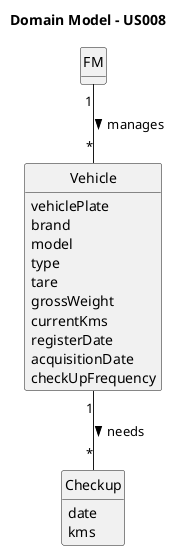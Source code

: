 @startuml
skinparam monochrome true
skinparam packageStyle rectangle
skinparam shadowing false

'left to right direction

skinparam classAttributeIconSize 0

hide circle
hide methods

title Domain Model - US008


class Vehicle {
    vehiclePlate
    brand
    model
    type
    tare
    grossWeight
    currentKms
    registerDate
    acquisitionDate
    checkUpFrequency
}

class FM {
}

class Checkup {
    date
    kms
}

FM "1" -- "*" Vehicle : manages >
Vehicle "1" -- "*" Checkup : needs >


@enduml